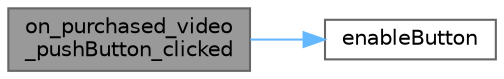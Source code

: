 digraph "on_purchased_video_pushButton_clicked"
{
 // LATEX_PDF_SIZE
  bgcolor="transparent";
  edge [fontname=Helvetica,fontsize=10,labelfontname=Helvetica,labelfontsize=10];
  node [fontname=Helvetica,fontsize=10,shape=box,height=0.2,width=0.4];
  rankdir="LR";
  Node1 [id="Node000001",label="on_purchased_video\l_pushButton_clicked",height=0.2,width=0.4,color="gray40", fillcolor="grey60", style="filled", fontcolor="black",tooltip="已购视频按钮点击槽函数"];
  Node1 -> Node2 [id="edge1_Node000001_Node000002",color="steelblue1",style="solid",tooltip=" "];
  Node2 [id="Node000002",label="enableButton",height=0.2,width=0.4,color="grey40", fillcolor="white", style="filled",URL="$class_purchased_music.html#ab868524a9562cda1f7b60b4220e2248e",tooltip="启用/禁用按钮"];
}
